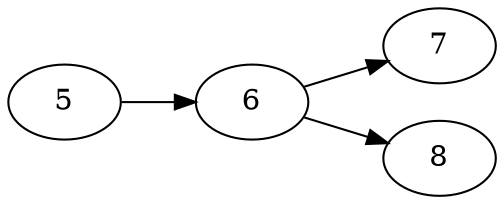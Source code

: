 digraph arbol {
 rankdir="LR"n5[label= "5"];
n6[label= "6"];
n7[label= "7"];
n8[label= "8"];
n5 -> n6
n6 -> n7
n6 -> n8
}